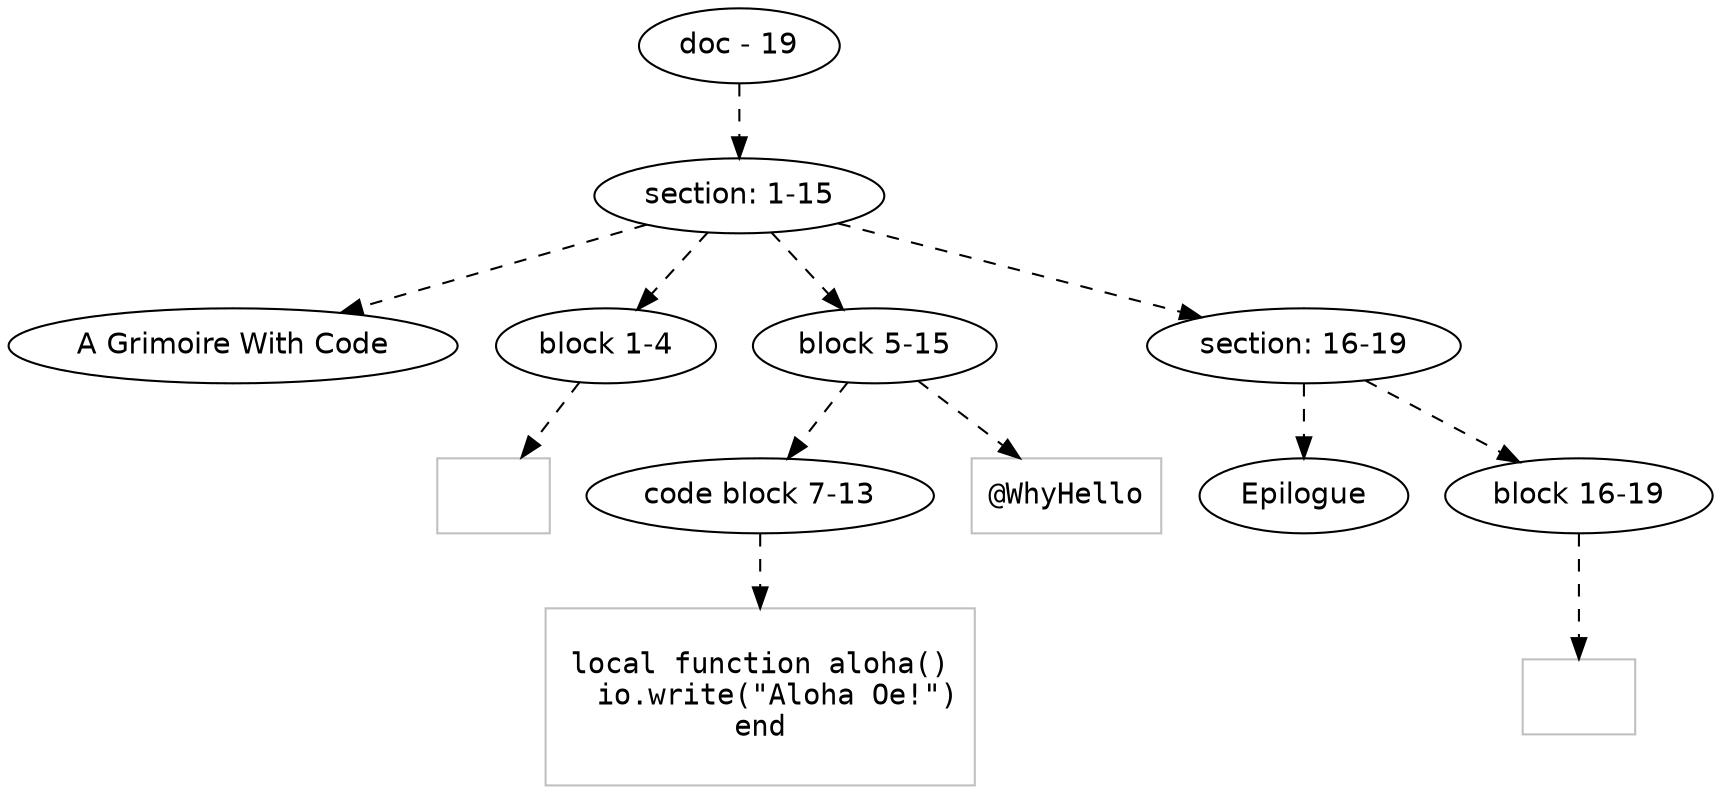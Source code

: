 digraph hierarchy {

node [fontname=Helvetica]
edge [style=dashed]

doc_0 [label="doc - 19"]

doc_0 -> { section_1}
{rank=same; section_1}

section_1 [label="section: 1-15"]

section_1 -> { header_2 block_3 block_4 section_5}
{rank=same; header_2 block_3 block_4 section_5}

header_2 [label="A Grimoire With Code"]
block_3 [label="block 1-4"]
block_4 [label="block 5-15"]
section_5 [label="section: 16-19"]


block_3 -> leaf_6
leaf_6  [color=Gray,shape=rectangle,fontname=Inconsolata,label=""]block_4 -> { codeblock_7}
{rank=same; codeblock_7}

codeblock_7 [label="code block 7-13"]


codeblock_7 -> leaf_8
leaf_8  [color=Gray,shape=rectangle,fontname=Inconsolata,label="
local function aloha()
  io.write(\"Aloha Oe!\")
end

"]
block_4 -> leaf_9
leaf_9  [color=Gray,shape=rectangle,fontname=Inconsolata,label="@WhyHello
"]section_5 -> { header_10 block_11}
{rank=same; header_10 block_11}

header_10 [label="Epilogue"]
block_11 [label="block 16-19"]


block_11 -> leaf_12
leaf_12  [color=Gray,shape=rectangle,fontname=Inconsolata,label=""]
}
